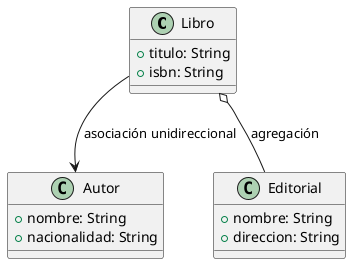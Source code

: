 @startuml
class Libro {
    +titulo: String
    +isbn: String
}

class Autor {
    +nombre: String
    +nacionalidad: String
}

class Editorial {
    +nombre: String
    +direccion: String
}

Libro --> Autor : asociación unidireccional
Libro o-- Editorial : agregación
@enduml
